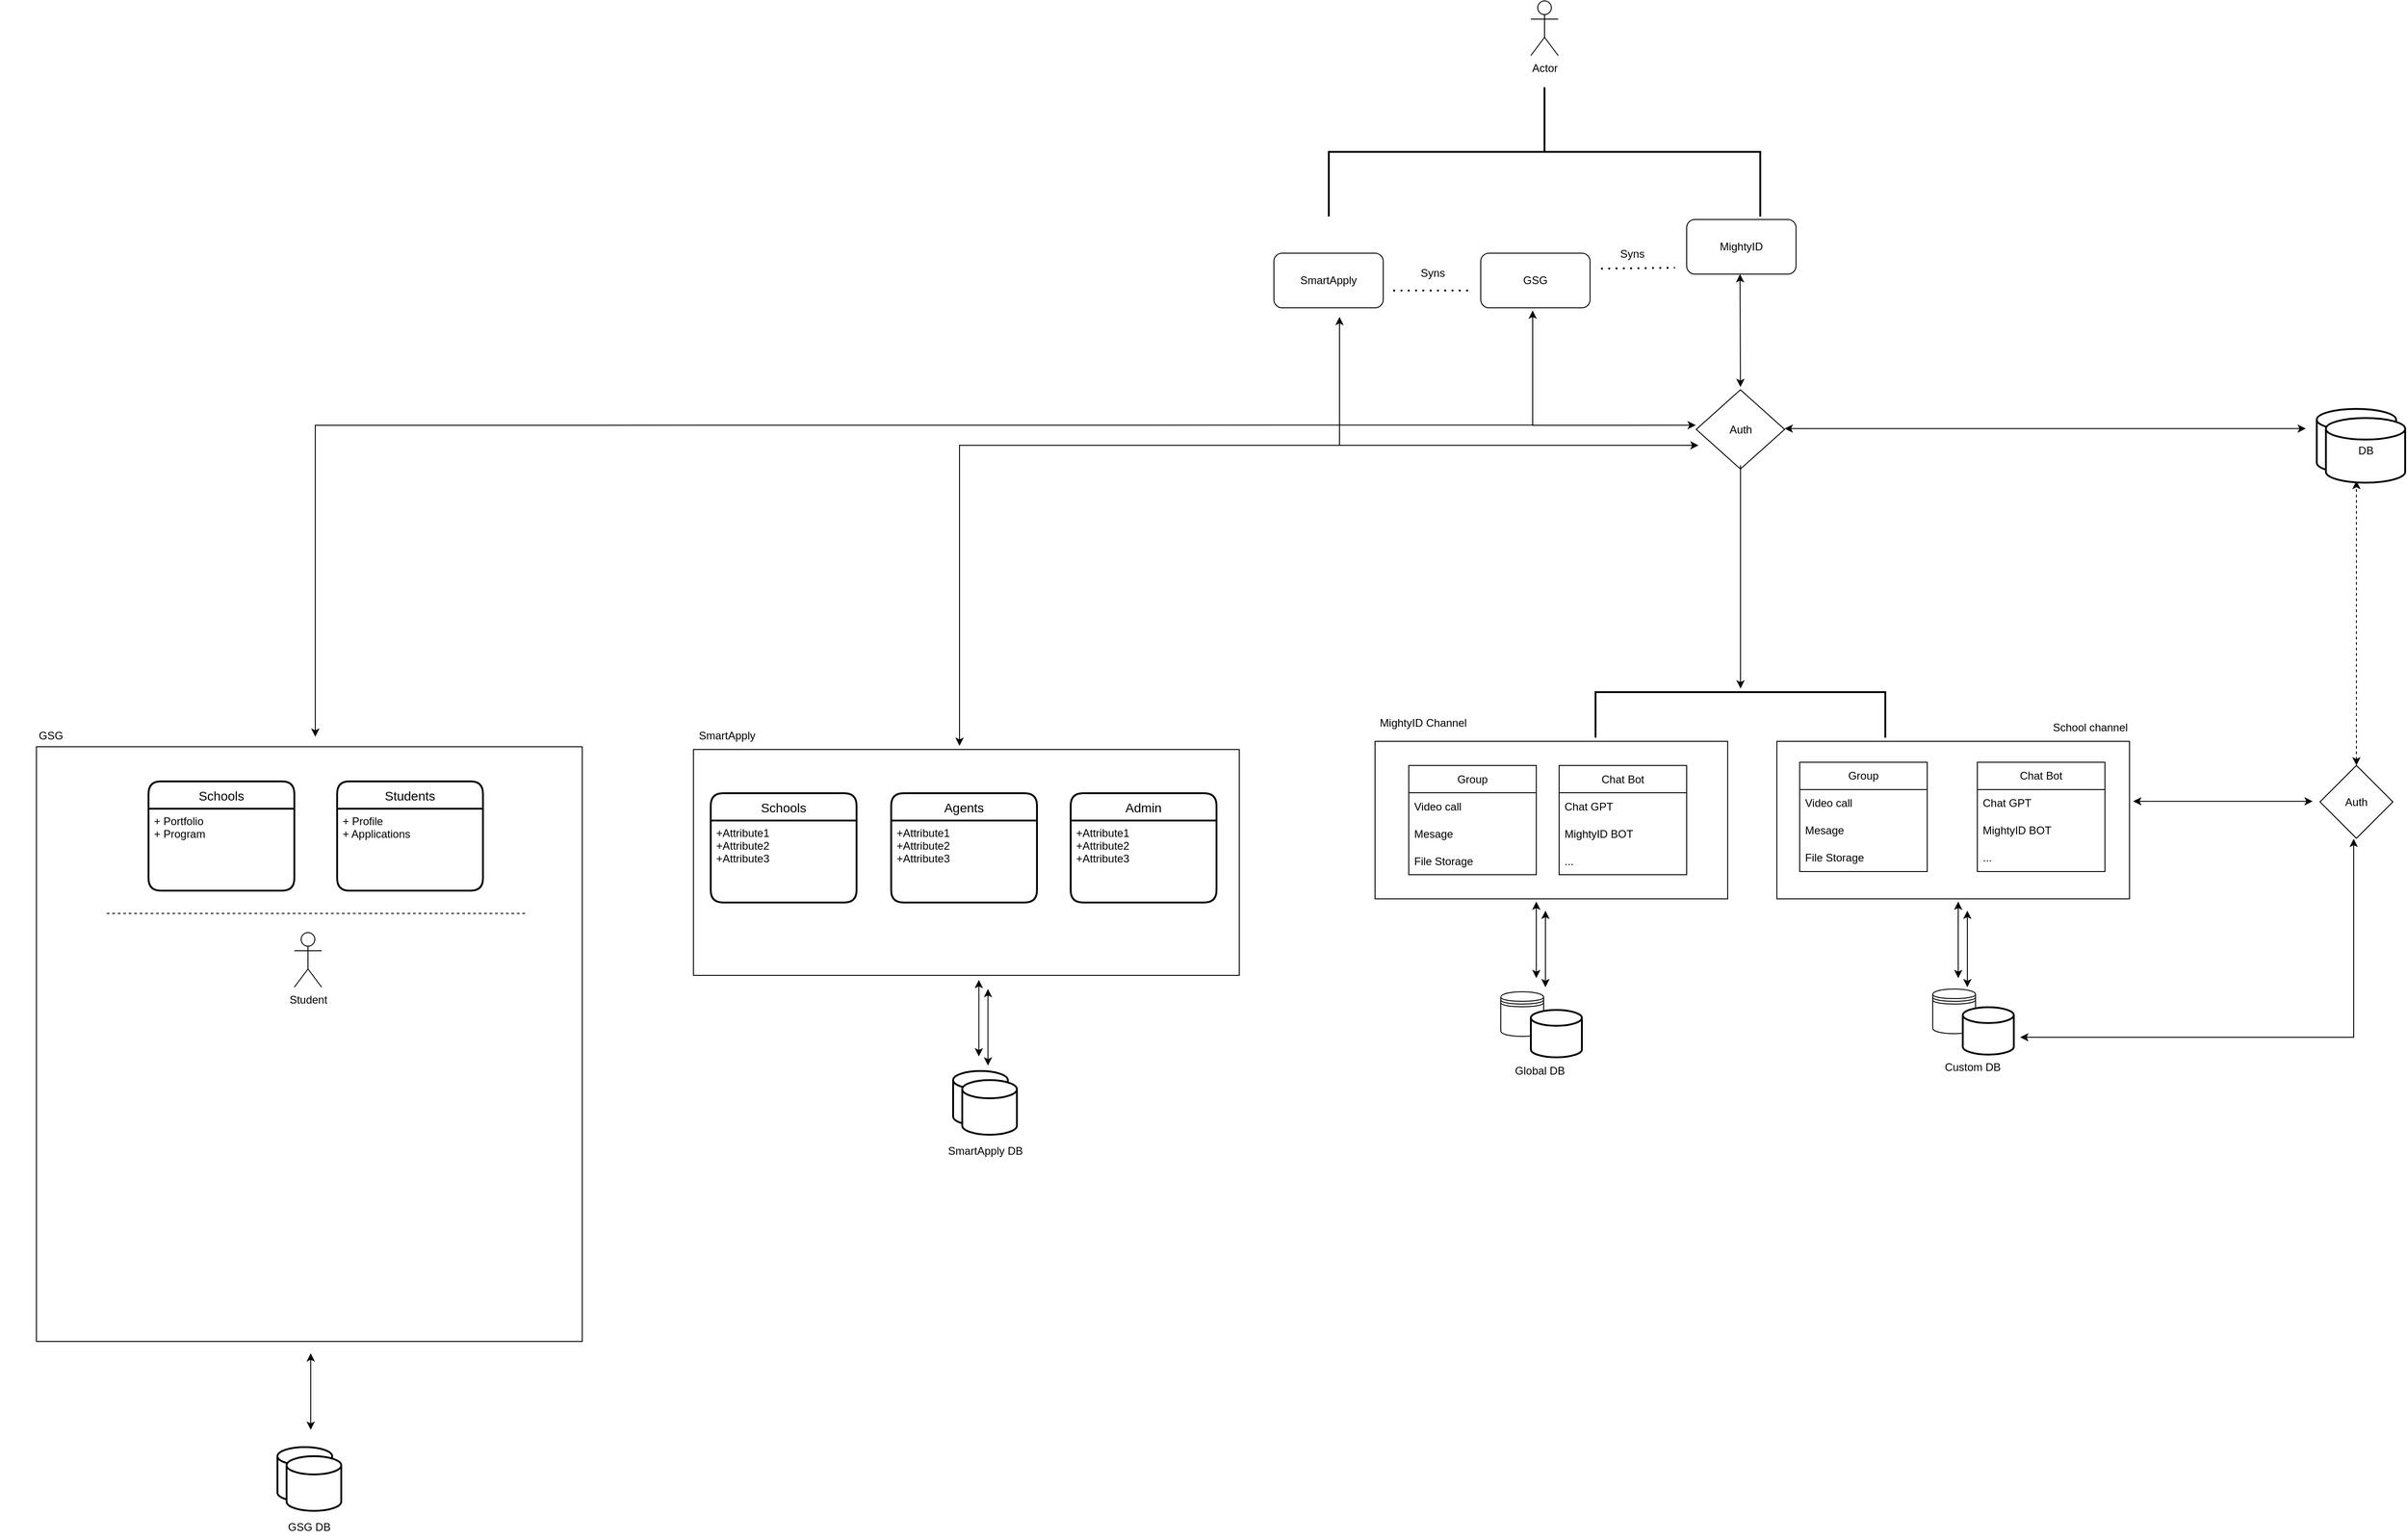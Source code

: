 <mxfile version="20.8.20" type="github">
  <diagram name="Page-1" id="RQb8a-9xucsyP3cHugAT">
    <mxGraphModel dx="5416" dy="3392" grid="0" gridSize="10" guides="1" tooltips="1" connect="1" arrows="1" fold="1" page="0" pageScale="1" pageWidth="850" pageHeight="1100" math="0" shadow="0">
      <root>
        <mxCell id="0" />
        <mxCell id="1" parent="0" />
        <mxCell id="4nx5mfYJccf5MI6LPwts-6" value="MightyID" style="rounded=1;whiteSpace=wrap;html=1;" vertex="1" parent="1">
          <mxGeometry x="372" y="-221" width="120" height="60" as="geometry" />
        </mxCell>
        <mxCell id="4nx5mfYJccf5MI6LPwts-8" value="Auth" style="rhombus;whiteSpace=wrap;html=1;" vertex="1" parent="1">
          <mxGeometry x="382.5" y="-34" width="97" height="87" as="geometry" />
        </mxCell>
        <mxCell id="4nx5mfYJccf5MI6LPwts-12" value="SmartApply" style="rounded=1;whiteSpace=wrap;html=1;" vertex="1" parent="1">
          <mxGeometry x="-81" y="-184" width="120" height="60" as="geometry" />
        </mxCell>
        <mxCell id="4nx5mfYJccf5MI6LPwts-15" value="GSG" style="rounded=1;whiteSpace=wrap;html=1;" vertex="1" parent="1">
          <mxGeometry x="146" y="-184" width="120" height="60" as="geometry" />
        </mxCell>
        <mxCell id="4nx5mfYJccf5MI6LPwts-22" value="" style="endArrow=classic;startArrow=classic;html=1;rounded=0;" edge="1" parent="1">
          <mxGeometry width="50" height="50" relative="1" as="geometry">
            <mxPoint x="385" y="27" as="sourcePoint" />
            <mxPoint x="-9" y="-114" as="targetPoint" />
            <Array as="points">
              <mxPoint x="-9" y="27" />
            </Array>
          </mxGeometry>
        </mxCell>
        <mxCell id="4nx5mfYJccf5MI6LPwts-23" value="" style="endArrow=classic;startArrow=classic;html=1;rounded=0;" edge="1" parent="1">
          <mxGeometry width="50" height="50" relative="1" as="geometry">
            <mxPoint x="203" y="-121" as="sourcePoint" />
            <mxPoint x="382" y="4.92" as="targetPoint" />
            <Array as="points">
              <mxPoint x="203" y="5" />
            </Array>
          </mxGeometry>
        </mxCell>
        <mxCell id="4nx5mfYJccf5MI6LPwts-25" value="" style="endArrow=none;dashed=1;html=1;dashPattern=1 3;strokeWidth=2;rounded=0;" edge="1" parent="1">
          <mxGeometry width="50" height="50" relative="1" as="geometry">
            <mxPoint x="278" y="-167" as="sourcePoint" />
            <mxPoint x="359" y="-168" as="targetPoint" />
          </mxGeometry>
        </mxCell>
        <mxCell id="4nx5mfYJccf5MI6LPwts-26" value="" style="endArrow=none;dashed=1;html=1;dashPattern=1 3;strokeWidth=2;rounded=0;" edge="1" parent="1">
          <mxGeometry width="50" height="50" relative="1" as="geometry">
            <mxPoint x="50" y="-143" as="sourcePoint" />
            <mxPoint x="137" y="-143" as="targetPoint" />
          </mxGeometry>
        </mxCell>
        <mxCell id="4nx5mfYJccf5MI6LPwts-29" value="Syns" style="text;html=1;align=center;verticalAlign=middle;resizable=0;points=[];autosize=1;strokeColor=none;fillColor=none;" vertex="1" parent="1">
          <mxGeometry x="289" y="-196" width="45" height="26" as="geometry" />
        </mxCell>
        <mxCell id="4nx5mfYJccf5MI6LPwts-30" value="Syns" style="text;html=1;align=center;verticalAlign=middle;resizable=0;points=[];autosize=1;strokeColor=none;fillColor=none;" vertex="1" parent="1">
          <mxGeometry x="70" y="-175" width="45" height="26" as="geometry" />
        </mxCell>
        <mxCell id="4nx5mfYJccf5MI6LPwts-31" value="" style="endArrow=classic;html=1;rounded=0;" edge="1" parent="1">
          <mxGeometry width="50" height="50" relative="1" as="geometry">
            <mxPoint x="431.09" y="49" as="sourcePoint" />
            <mxPoint x="431.09" y="294" as="targetPoint" />
          </mxGeometry>
        </mxCell>
        <mxCell id="4nx5mfYJccf5MI6LPwts-34" value="" style="rounded=0;whiteSpace=wrap;html=1;" vertex="1" parent="1">
          <mxGeometry x="30" y="352" width="387" height="173" as="geometry" />
        </mxCell>
        <mxCell id="4nx5mfYJccf5MI6LPwts-36" value="" style="rounded=0;whiteSpace=wrap;html=1;" vertex="1" parent="1">
          <mxGeometry x="471" y="352" width="387" height="173" as="geometry" />
        </mxCell>
        <mxCell id="4nx5mfYJccf5MI6LPwts-37" value="" style="strokeWidth=2;html=1;shape=mxgraph.flowchart.annotation_1;align=left;pointerEvents=1;rotation=90;" vertex="1" parent="1">
          <mxGeometry x="406" y="164" width="50" height="318" as="geometry" />
        </mxCell>
        <mxCell id="4nx5mfYJccf5MI6LPwts-38" value="MightyID Channel" style="text;html=1;strokeColor=none;fillColor=none;align=center;verticalAlign=middle;whiteSpace=wrap;rounded=0;" vertex="1" parent="1">
          <mxGeometry x="27" y="317" width="112" height="30" as="geometry" />
        </mxCell>
        <mxCell id="4nx5mfYJccf5MI6LPwts-39" value="&lt;blockquote style=&quot;margin: 0 0 0 40px; border: none; padding: 0px;&quot;&gt;School channel&lt;/blockquote&gt;" style="text;html=1;strokeColor=none;fillColor=none;align=center;verticalAlign=middle;whiteSpace=wrap;rounded=0;" vertex="1" parent="1">
          <mxGeometry x="725" y="322" width="140" height="30" as="geometry" />
        </mxCell>
        <mxCell id="4nx5mfYJccf5MI6LPwts-40" value="Group" style="swimlane;fontStyle=0;childLayout=stackLayout;horizontal=1;startSize=30;horizontalStack=0;resizeParent=1;resizeParentMax=0;resizeLast=0;collapsible=1;marginBottom=0;whiteSpace=wrap;html=1;" vertex="1" parent="1">
          <mxGeometry x="67" y="378.5" width="140" height="120" as="geometry" />
        </mxCell>
        <mxCell id="4nx5mfYJccf5MI6LPwts-41" value="Video call" style="text;strokeColor=none;fillColor=none;align=left;verticalAlign=middle;spacingLeft=4;spacingRight=4;overflow=hidden;points=[[0,0.5],[1,0.5]];portConstraint=eastwest;rotatable=0;whiteSpace=wrap;html=1;" vertex="1" parent="4nx5mfYJccf5MI6LPwts-40">
          <mxGeometry y="30" width="140" height="30" as="geometry" />
        </mxCell>
        <mxCell id="4nx5mfYJccf5MI6LPwts-42" value="Mesage" style="text;strokeColor=none;fillColor=none;align=left;verticalAlign=middle;spacingLeft=4;spacingRight=4;overflow=hidden;points=[[0,0.5],[1,0.5]];portConstraint=eastwest;rotatable=0;whiteSpace=wrap;html=1;" vertex="1" parent="4nx5mfYJccf5MI6LPwts-40">
          <mxGeometry y="60" width="140" height="30" as="geometry" />
        </mxCell>
        <mxCell id="4nx5mfYJccf5MI6LPwts-43" value="File Storage" style="text;strokeColor=none;fillColor=none;align=left;verticalAlign=middle;spacingLeft=4;spacingRight=4;overflow=hidden;points=[[0,0.5],[1,0.5]];portConstraint=eastwest;rotatable=0;whiteSpace=wrap;html=1;" vertex="1" parent="4nx5mfYJccf5MI6LPwts-40">
          <mxGeometry y="90" width="140" height="30" as="geometry" />
        </mxCell>
        <mxCell id="4nx5mfYJccf5MI6LPwts-44" value="Chat Bot" style="swimlane;fontStyle=0;childLayout=stackLayout;horizontal=1;startSize=30;horizontalStack=0;resizeParent=1;resizeParentMax=0;resizeLast=0;collapsible=1;marginBottom=0;whiteSpace=wrap;html=1;" vertex="1" parent="1">
          <mxGeometry x="232" y="378.5" width="140" height="120" as="geometry" />
        </mxCell>
        <mxCell id="4nx5mfYJccf5MI6LPwts-45" value="Chat GPT" style="text;strokeColor=none;fillColor=none;align=left;verticalAlign=middle;spacingLeft=4;spacingRight=4;overflow=hidden;points=[[0,0.5],[1,0.5]];portConstraint=eastwest;rotatable=0;whiteSpace=wrap;html=1;" vertex="1" parent="4nx5mfYJccf5MI6LPwts-44">
          <mxGeometry y="30" width="140" height="30" as="geometry" />
        </mxCell>
        <mxCell id="4nx5mfYJccf5MI6LPwts-46" value="MightyID BOT" style="text;strokeColor=none;fillColor=none;align=left;verticalAlign=middle;spacingLeft=4;spacingRight=4;overflow=hidden;points=[[0,0.5],[1,0.5]];portConstraint=eastwest;rotatable=0;whiteSpace=wrap;html=1;" vertex="1" parent="4nx5mfYJccf5MI6LPwts-44">
          <mxGeometry y="60" width="140" height="30" as="geometry" />
        </mxCell>
        <mxCell id="4nx5mfYJccf5MI6LPwts-47" value="..." style="text;strokeColor=none;fillColor=none;align=left;verticalAlign=middle;spacingLeft=4;spacingRight=4;overflow=hidden;points=[[0,0.5],[1,0.5]];portConstraint=eastwest;rotatable=0;whiteSpace=wrap;html=1;" vertex="1" parent="4nx5mfYJccf5MI6LPwts-44">
          <mxGeometry y="90" width="140" height="30" as="geometry" />
        </mxCell>
        <mxCell id="4nx5mfYJccf5MI6LPwts-49" value="Chat Bot" style="swimlane;fontStyle=0;childLayout=stackLayout;horizontal=1;startSize=30;horizontalStack=0;resizeParent=1;resizeParentMax=0;resizeLast=0;collapsible=1;marginBottom=0;whiteSpace=wrap;html=1;" vertex="1" parent="1">
          <mxGeometry x="691" y="375" width="140" height="120" as="geometry" />
        </mxCell>
        <mxCell id="4nx5mfYJccf5MI6LPwts-50" value="Chat GPT" style="text;strokeColor=none;fillColor=none;align=left;verticalAlign=middle;spacingLeft=4;spacingRight=4;overflow=hidden;points=[[0,0.5],[1,0.5]];portConstraint=eastwest;rotatable=0;whiteSpace=wrap;html=1;" vertex="1" parent="4nx5mfYJccf5MI6LPwts-49">
          <mxGeometry y="30" width="140" height="30" as="geometry" />
        </mxCell>
        <mxCell id="4nx5mfYJccf5MI6LPwts-51" value="MightyID BOT" style="text;strokeColor=none;fillColor=none;align=left;verticalAlign=middle;spacingLeft=4;spacingRight=4;overflow=hidden;points=[[0,0.5],[1,0.5]];portConstraint=eastwest;rotatable=0;whiteSpace=wrap;html=1;" vertex="1" parent="4nx5mfYJccf5MI6LPwts-49">
          <mxGeometry y="60" width="140" height="30" as="geometry" />
        </mxCell>
        <mxCell id="4nx5mfYJccf5MI6LPwts-52" value="..." style="text;strokeColor=none;fillColor=none;align=left;verticalAlign=middle;spacingLeft=4;spacingRight=4;overflow=hidden;points=[[0,0.5],[1,0.5]];portConstraint=eastwest;rotatable=0;whiteSpace=wrap;html=1;" vertex="1" parent="4nx5mfYJccf5MI6LPwts-49">
          <mxGeometry y="90" width="140" height="30" as="geometry" />
        </mxCell>
        <mxCell id="4nx5mfYJccf5MI6LPwts-53" value="Group" style="swimlane;fontStyle=0;childLayout=stackLayout;horizontal=1;startSize=30;horizontalStack=0;resizeParent=1;resizeParentMax=0;resizeLast=0;collapsible=1;marginBottom=0;whiteSpace=wrap;html=1;" vertex="1" parent="1">
          <mxGeometry x="496" y="375" width="140" height="120" as="geometry" />
        </mxCell>
        <mxCell id="4nx5mfYJccf5MI6LPwts-54" value="Video call" style="text;strokeColor=none;fillColor=none;align=left;verticalAlign=middle;spacingLeft=4;spacingRight=4;overflow=hidden;points=[[0,0.5],[1,0.5]];portConstraint=eastwest;rotatable=0;whiteSpace=wrap;html=1;" vertex="1" parent="4nx5mfYJccf5MI6LPwts-53">
          <mxGeometry y="30" width="140" height="30" as="geometry" />
        </mxCell>
        <mxCell id="4nx5mfYJccf5MI6LPwts-55" value="Mesage" style="text;strokeColor=none;fillColor=none;align=left;verticalAlign=middle;spacingLeft=4;spacingRight=4;overflow=hidden;points=[[0,0.5],[1,0.5]];portConstraint=eastwest;rotatable=0;whiteSpace=wrap;html=1;" vertex="1" parent="4nx5mfYJccf5MI6LPwts-53">
          <mxGeometry y="60" width="140" height="30" as="geometry" />
        </mxCell>
        <mxCell id="4nx5mfYJccf5MI6LPwts-56" value="File Storage" style="text;strokeColor=none;fillColor=none;align=left;verticalAlign=middle;spacingLeft=4;spacingRight=4;overflow=hidden;points=[[0,0.5],[1,0.5]];portConstraint=eastwest;rotatable=0;whiteSpace=wrap;html=1;" vertex="1" parent="4nx5mfYJccf5MI6LPwts-53">
          <mxGeometry y="90" width="140" height="30" as="geometry" />
        </mxCell>
        <mxCell id="4nx5mfYJccf5MI6LPwts-58" value="DB" style="strokeWidth=2;html=1;shape=mxgraph.flowchart.database;whiteSpace=wrap;" vertex="1" parent="1">
          <mxGeometry x="1063.5" y="-13" width="87" height="71" as="geometry" />
        </mxCell>
        <mxCell id="4nx5mfYJccf5MI6LPwts-63" value="" style="endArrow=classic;startArrow=classic;html=1;rounded=0;" edge="1" parent="1">
          <mxGeometry width="50" height="50" relative="1" as="geometry">
            <mxPoint x="207" y="528" as="sourcePoint" />
            <mxPoint x="207" y="612" as="targetPoint" />
          </mxGeometry>
        </mxCell>
        <mxCell id="4nx5mfYJccf5MI6LPwts-65" value="" style="shape=datastore;whiteSpace=wrap;html=1;" vertex="1" parent="1">
          <mxGeometry x="168" y="627" width="47" height="49" as="geometry" />
        </mxCell>
        <mxCell id="4nx5mfYJccf5MI6LPwts-66" value="" style="strokeWidth=2;html=1;shape=mxgraph.flowchart.database;whiteSpace=wrap;" vertex="1" parent="1">
          <mxGeometry x="201" y="647" width="56" height="52" as="geometry" />
        </mxCell>
        <mxCell id="4nx5mfYJccf5MI6LPwts-67" value="Global DB" style="text;html=1;strokeColor=none;fillColor=none;align=center;verticalAlign=middle;whiteSpace=wrap;rounded=0;" vertex="1" parent="1">
          <mxGeometry x="181" y="699" width="60" height="30" as="geometry" />
        </mxCell>
        <mxCell id="4nx5mfYJccf5MI6LPwts-68" value="" style="endArrow=classic;startArrow=classic;html=1;rounded=0;" edge="1" parent="1">
          <mxGeometry width="50" height="50" relative="1" as="geometry">
            <mxPoint x="670" y="528" as="sourcePoint" />
            <mxPoint x="670" y="612" as="targetPoint" />
          </mxGeometry>
        </mxCell>
        <mxCell id="4nx5mfYJccf5MI6LPwts-69" value="" style="shape=datastore;whiteSpace=wrap;html=1;" vertex="1" parent="1">
          <mxGeometry x="642" y="624" width="47" height="49" as="geometry" />
        </mxCell>
        <mxCell id="4nx5mfYJccf5MI6LPwts-70" value="" style="strokeWidth=2;html=1;shape=mxgraph.flowchart.database;whiteSpace=wrap;" vertex="1" parent="1">
          <mxGeometry x="675" y="644" width="56" height="52" as="geometry" />
        </mxCell>
        <mxCell id="4nx5mfYJccf5MI6LPwts-71" value="Custom DB" style="text;html=1;strokeColor=none;fillColor=none;align=center;verticalAlign=middle;whiteSpace=wrap;rounded=0;" vertex="1" parent="1">
          <mxGeometry x="645" y="694" width="82" height="32" as="geometry" />
        </mxCell>
        <mxCell id="4nx5mfYJccf5MI6LPwts-72" value="Auth" style="rhombus;whiteSpace=wrap;html=1;" vertex="1" parent="1">
          <mxGeometry x="1067" y="378.5" width="80" height="80" as="geometry" />
        </mxCell>
        <mxCell id="4nx5mfYJccf5MI6LPwts-73" value="" style="endArrow=classic;startArrow=classic;html=1;rounded=0;" edge="1" parent="1">
          <mxGeometry width="50" height="50" relative="1" as="geometry">
            <mxPoint x="479.5" y="8.59" as="sourcePoint" />
            <mxPoint x="1051.5" y="8.59" as="targetPoint" />
            <Array as="points">
              <mxPoint x="812.5" y="8.59" />
            </Array>
          </mxGeometry>
        </mxCell>
        <mxCell id="4nx5mfYJccf5MI6LPwts-75" value="" style="endArrow=classic;startArrow=classic;html=1;rounded=0;" edge="1" parent="1">
          <mxGeometry width="50" height="50" relative="1" as="geometry">
            <mxPoint x="862" y="417.83" as="sourcePoint" />
            <mxPoint x="1059" y="417.83" as="targetPoint" />
          </mxGeometry>
        </mxCell>
        <mxCell id="4nx5mfYJccf5MI6LPwts-79" value="" style="endArrow=classic;startArrow=classic;html=1;rounded=0;exitX=0.5;exitY=0;exitDx=0;exitDy=0;dashed=1;" edge="1" parent="1" source="4nx5mfYJccf5MI6LPwts-72">
          <mxGeometry width="50" height="50" relative="1" as="geometry">
            <mxPoint x="1097.89" y="289" as="sourcePoint" />
            <mxPoint x="1107" y="66" as="targetPoint" />
          </mxGeometry>
        </mxCell>
        <mxCell id="4nx5mfYJccf5MI6LPwts-80" value="" style="endArrow=classic;startArrow=classic;html=1;rounded=0;" edge="1" parent="1">
          <mxGeometry width="50" height="50" relative="1" as="geometry">
            <mxPoint x="738" y="677" as="sourcePoint" />
            <mxPoint x="1104" y="459" as="targetPoint" />
            <Array as="points">
              <mxPoint x="1104" y="677" />
            </Array>
          </mxGeometry>
        </mxCell>
        <mxCell id="4nx5mfYJccf5MI6LPwts-82" value="" style="endArrow=classic;startArrow=classic;html=1;rounded=0;" edge="1" parent="1">
          <mxGeometry width="50" height="50" relative="1" as="geometry">
            <mxPoint x="431" y="-37" as="sourcePoint" />
            <mxPoint x="430.57" y="-161" as="targetPoint" />
          </mxGeometry>
        </mxCell>
        <mxCell id="4nx5mfYJccf5MI6LPwts-83" value="Actor" style="shape=umlActor;verticalLabelPosition=bottom;verticalAlign=top;html=1;outlineConnect=0;" vertex="1" parent="1">
          <mxGeometry x="201" y="-461" width="30" height="60" as="geometry" />
        </mxCell>
        <mxCell id="4nx5mfYJccf5MI6LPwts-84" value="" style="strokeWidth=2;html=1;shape=mxgraph.flowchart.annotation_2;align=left;labelPosition=right;pointerEvents=1;rotation=90;" vertex="1" parent="1">
          <mxGeometry x="145" y="-532" width="142" height="473.5" as="geometry" />
        </mxCell>
        <mxCell id="4nx5mfYJccf5MI6LPwts-85" value="" style="endArrow=classic;html=1;rounded=0;" edge="1" parent="1">
          <mxGeometry width="50" height="50" relative="1" as="geometry">
            <mxPoint x="-5" y="27" as="sourcePoint" />
            <mxPoint x="-426" y="357" as="targetPoint" />
            <Array as="points">
              <mxPoint x="-426" y="27" />
            </Array>
          </mxGeometry>
        </mxCell>
        <mxCell id="4nx5mfYJccf5MI6LPwts-86" value="" style="rounded=0;whiteSpace=wrap;html=1;" vertex="1" parent="1">
          <mxGeometry x="-718" y="361" width="599" height="248" as="geometry" />
        </mxCell>
        <mxCell id="4nx5mfYJccf5MI6LPwts-91" value="SmartApply" style="text;html=1;strokeColor=none;fillColor=none;align=center;verticalAlign=middle;whiteSpace=wrap;rounded=0;" vertex="1" parent="1">
          <mxGeometry x="-737" y="331" width="112" height="30" as="geometry" />
        </mxCell>
        <mxCell id="4nx5mfYJccf5MI6LPwts-92" value="" style="rounded=0;whiteSpace=wrap;html=1;" vertex="1" parent="1">
          <mxGeometry x="-1439" y="358" width="599" height="653" as="geometry" />
        </mxCell>
        <mxCell id="4nx5mfYJccf5MI6LPwts-93" value="GSG" style="text;html=1;strokeColor=none;fillColor=none;align=center;verticalAlign=middle;whiteSpace=wrap;rounded=0;" vertex="1" parent="1">
          <mxGeometry x="-1479" y="331" width="112" height="30" as="geometry" />
        </mxCell>
        <mxCell id="4nx5mfYJccf5MI6LPwts-94" value="" style="endArrow=classic;html=1;rounded=0;" edge="1" parent="1">
          <mxGeometry width="50" height="50" relative="1" as="geometry">
            <mxPoint x="204" y="4.74" as="sourcePoint" />
            <mxPoint x="-1133" y="347" as="targetPoint" />
            <Array as="points">
              <mxPoint x="-1133" y="5" />
            </Array>
          </mxGeometry>
        </mxCell>
        <mxCell id="4nx5mfYJccf5MI6LPwts-108" value="Schools" style="swimlane;childLayout=stackLayout;horizontal=1;startSize=30;horizontalStack=0;rounded=1;fontSize=14;fontStyle=0;strokeWidth=2;resizeParent=0;resizeLast=1;shadow=0;dashed=0;align=center;" vertex="1" parent="1">
          <mxGeometry x="-1316" y="396" width="160" height="120" as="geometry" />
        </mxCell>
        <mxCell id="4nx5mfYJccf5MI6LPwts-109" value="+ Portfolio&#xa;+ Program" style="align=left;strokeColor=none;fillColor=none;spacingLeft=4;fontSize=12;verticalAlign=top;resizable=0;rotatable=0;part=1;" vertex="1" parent="4nx5mfYJccf5MI6LPwts-108">
          <mxGeometry y="30" width="160" height="90" as="geometry" />
        </mxCell>
        <mxCell id="4nx5mfYJccf5MI6LPwts-110" value="Students" style="swimlane;childLayout=stackLayout;horizontal=1;startSize=30;horizontalStack=0;rounded=1;fontSize=14;fontStyle=0;strokeWidth=2;resizeParent=0;resizeLast=1;shadow=0;dashed=0;align=center;" vertex="1" parent="1">
          <mxGeometry x="-1109" y="396" width="160" height="120" as="geometry" />
        </mxCell>
        <mxCell id="4nx5mfYJccf5MI6LPwts-111" value="+ Profile&#xa;+ Applications" style="align=left;strokeColor=none;fillColor=none;spacingLeft=4;fontSize=12;verticalAlign=top;resizable=0;rotatable=0;part=1;" vertex="1" parent="4nx5mfYJccf5MI6LPwts-110">
          <mxGeometry y="30" width="160" height="90" as="geometry" />
        </mxCell>
        <mxCell id="4nx5mfYJccf5MI6LPwts-112" value="" style="strokeWidth=2;html=1;shape=mxgraph.flowchart.database;whiteSpace=wrap;" vertex="1" parent="1">
          <mxGeometry x="-1174.5" y="1127" width="60" height="60" as="geometry" />
        </mxCell>
        <mxCell id="4nx5mfYJccf5MI6LPwts-113" value="" style="strokeWidth=2;html=1;shape=mxgraph.flowchart.database;whiteSpace=wrap;" vertex="1" parent="1">
          <mxGeometry x="-1164.5" y="1137" width="60" height="60" as="geometry" />
        </mxCell>
        <mxCell id="4nx5mfYJccf5MI6LPwts-114" value="GSG DB&lt;br&gt;" style="text;html=1;align=center;verticalAlign=middle;resizable=0;points=[];autosize=1;strokeColor=none;fillColor=none;" vertex="1" parent="1">
          <mxGeometry x="-1172.5" y="1202" width="65" height="26" as="geometry" />
        </mxCell>
        <mxCell id="4nx5mfYJccf5MI6LPwts-116" value="Schools" style="swimlane;childLayout=stackLayout;horizontal=1;startSize=30;horizontalStack=0;rounded=1;fontSize=14;fontStyle=0;strokeWidth=2;resizeParent=0;resizeLast=1;shadow=0;dashed=0;align=center;" vertex="1" parent="1">
          <mxGeometry x="-699" y="409" width="160" height="120" as="geometry" />
        </mxCell>
        <mxCell id="4nx5mfYJccf5MI6LPwts-117" value="+Attribute1&#xa;+Attribute2&#xa;+Attribute3" style="align=left;strokeColor=none;fillColor=none;spacingLeft=4;fontSize=12;verticalAlign=top;resizable=0;rotatable=0;part=1;" vertex="1" parent="4nx5mfYJccf5MI6LPwts-116">
          <mxGeometry y="30" width="160" height="90" as="geometry" />
        </mxCell>
        <mxCell id="4nx5mfYJccf5MI6LPwts-119" value="Agents" style="swimlane;childLayout=stackLayout;horizontal=1;startSize=30;horizontalStack=0;rounded=1;fontSize=14;fontStyle=0;strokeWidth=2;resizeParent=0;resizeLast=1;shadow=0;dashed=0;align=center;" vertex="1" parent="1">
          <mxGeometry x="-501" y="409" width="160" height="120" as="geometry" />
        </mxCell>
        <mxCell id="4nx5mfYJccf5MI6LPwts-120" value="+Attribute1&#xa;+Attribute2&#xa;+Attribute3" style="align=left;strokeColor=none;fillColor=none;spacingLeft=4;fontSize=12;verticalAlign=top;resizable=0;rotatable=0;part=1;" vertex="1" parent="4nx5mfYJccf5MI6LPwts-119">
          <mxGeometry y="30" width="160" height="90" as="geometry" />
        </mxCell>
        <mxCell id="4nx5mfYJccf5MI6LPwts-121" value="Admin" style="swimlane;childLayout=stackLayout;horizontal=1;startSize=30;horizontalStack=0;rounded=1;fontSize=14;fontStyle=0;strokeWidth=2;resizeParent=0;resizeLast=1;shadow=0;dashed=0;align=center;" vertex="1" parent="1">
          <mxGeometry x="-304" y="409" width="160" height="120" as="geometry" />
        </mxCell>
        <mxCell id="4nx5mfYJccf5MI6LPwts-122" value="+Attribute1&#xa;+Attribute2&#xa;+Attribute3" style="align=left;strokeColor=none;fillColor=none;spacingLeft=4;fontSize=12;verticalAlign=top;resizable=0;rotatable=0;part=1;" vertex="1" parent="4nx5mfYJccf5MI6LPwts-121">
          <mxGeometry y="30" width="160" height="90" as="geometry" />
        </mxCell>
        <mxCell id="4nx5mfYJccf5MI6LPwts-123" value="" style="strokeWidth=2;html=1;shape=mxgraph.flowchart.database;whiteSpace=wrap;" vertex="1" parent="1">
          <mxGeometry x="-433" y="714" width="60" height="60" as="geometry" />
        </mxCell>
        <mxCell id="4nx5mfYJccf5MI6LPwts-124" value="" style="strokeWidth=2;html=1;shape=mxgraph.flowchart.database;whiteSpace=wrap;" vertex="1" parent="1">
          <mxGeometry x="-423" y="724" width="60" height="60" as="geometry" />
        </mxCell>
        <mxCell id="4nx5mfYJccf5MI6LPwts-125" value="SmartApply DB" style="text;html=1;align=center;verticalAlign=middle;resizable=0;points=[];autosize=1;strokeColor=none;fillColor=none;" vertex="1" parent="1">
          <mxGeometry x="-448" y="789" width="100" height="26" as="geometry" />
        </mxCell>
        <mxCell id="4nx5mfYJccf5MI6LPwts-126" value="" style="endArrow=classic;startArrow=classic;html=1;rounded=0;" edge="1" parent="1">
          <mxGeometry width="50" height="50" relative="1" as="geometry">
            <mxPoint x="-404.77" y="614" as="sourcePoint" />
            <mxPoint x="-404.77" y="698" as="targetPoint" />
          </mxGeometry>
        </mxCell>
        <mxCell id="4nx5mfYJccf5MI6LPwts-127" value="" style="endArrow=classic;startArrow=classic;html=1;rounded=0;" edge="1" parent="1">
          <mxGeometry width="50" height="50" relative="1" as="geometry">
            <mxPoint x="-394.77" y="624" as="sourcePoint" />
            <mxPoint x="-394.77" y="708" as="targetPoint" />
          </mxGeometry>
        </mxCell>
        <mxCell id="4nx5mfYJccf5MI6LPwts-128" value="" style="endArrow=classic;startArrow=classic;html=1;rounded=0;" edge="1" parent="1">
          <mxGeometry width="50" height="50" relative="1" as="geometry">
            <mxPoint x="-1138" y="1024" as="sourcePoint" />
            <mxPoint x="-1138" y="1108" as="targetPoint" />
          </mxGeometry>
        </mxCell>
        <mxCell id="4nx5mfYJccf5MI6LPwts-129" value="" style="endArrow=classic;startArrow=classic;html=1;rounded=0;" edge="1" parent="1">
          <mxGeometry width="50" height="50" relative="1" as="geometry">
            <mxPoint x="217" y="538" as="sourcePoint" />
            <mxPoint x="217" y="622" as="targetPoint" />
          </mxGeometry>
        </mxCell>
        <mxCell id="4nx5mfYJccf5MI6LPwts-130" value="" style="endArrow=classic;startArrow=classic;html=1;rounded=0;" edge="1" parent="1">
          <mxGeometry width="50" height="50" relative="1" as="geometry">
            <mxPoint x="680" y="538" as="sourcePoint" />
            <mxPoint x="680" y="622" as="targetPoint" />
          </mxGeometry>
        </mxCell>
        <mxCell id="4nx5mfYJccf5MI6LPwts-132" value="" style="line;strokeWidth=1;rotatable=0;dashed=1;labelPosition=right;align=left;verticalAlign=middle;spacingTop=0;spacingLeft=6;points=[];portConstraint=eastwest;" vertex="1" parent="1">
          <mxGeometry x="-1361.75" y="536" width="461.5" height="10" as="geometry" />
        </mxCell>
        <mxCell id="4nx5mfYJccf5MI6LPwts-133" value="Student" style="shape=umlActor;verticalLabelPosition=bottom;verticalAlign=top;html=1;outlineConnect=0;" vertex="1" parent="1">
          <mxGeometry x="-1156" y="562" width="30" height="60" as="geometry" />
        </mxCell>
        <mxCell id="4nx5mfYJccf5MI6LPwts-135" value="DB" style="strokeWidth=2;html=1;shape=mxgraph.flowchart.database;whiteSpace=wrap;" vertex="1" parent="1">
          <mxGeometry x="1073.5" y="-3" width="87" height="71" as="geometry" />
        </mxCell>
      </root>
    </mxGraphModel>
  </diagram>
</mxfile>
